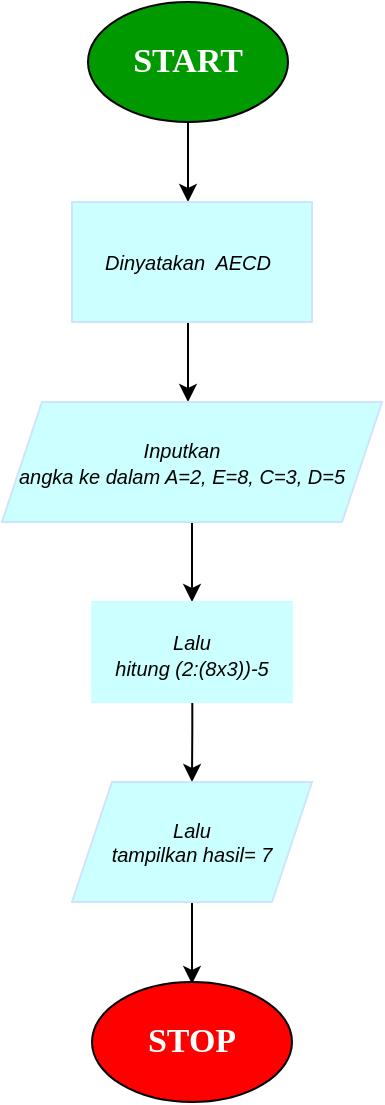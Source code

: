 <mxfile version="24.7.16">
  <diagram name="Page-1" id="d6Fp1K2athQnm-d3pZVk">
    <mxGraphModel dx="548" dy="341" grid="1" gridSize="10" guides="1" tooltips="1" connect="1" arrows="1" fold="1" page="1" pageScale="1" pageWidth="850" pageHeight="1100" math="0" shadow="0">
      <root>
        <mxCell id="0" />
        <mxCell id="1" parent="0" />
        <mxCell id="ubh9f7wKWHpqhO78miLS-34" value="" style="edgeStyle=orthogonalEdgeStyle;rounded=0;orthogonalLoop=1;jettySize=auto;html=1;" edge="1" parent="1">
          <mxGeometry relative="1" as="geometry">
            <mxPoint x="288" y="190" as="sourcePoint" />
            <mxPoint x="288" y="240" as="targetPoint" />
            <Array as="points">
              <mxPoint x="288" y="180" />
              <mxPoint x="288" y="180" />
            </Array>
          </mxGeometry>
        </mxCell>
        <mxCell id="ubh9f7wKWHpqhO78miLS-32" value="" style="edgeStyle=orthogonalEdgeStyle;rounded=0;orthogonalLoop=1;jettySize=auto;html=1;" edge="1" parent="1">
          <mxGeometry relative="1" as="geometry">
            <mxPoint x="290" y="476" as="sourcePoint" />
            <mxPoint x="290" y="531" as="targetPoint" />
          </mxGeometry>
        </mxCell>
        <mxCell id="ubh9f7wKWHpqhO78miLS-31" value="" style="edgeStyle=orthogonalEdgeStyle;rounded=0;orthogonalLoop=1;jettySize=auto;html=1;" edge="1" parent="1" source="ubh9f7wKWHpqhO78miLS-9" target="ubh9f7wKWHpqhO78miLS-18">
          <mxGeometry relative="1" as="geometry" />
        </mxCell>
        <mxCell id="ubh9f7wKWHpqhO78miLS-30" value="" style="edgeStyle=orthogonalEdgeStyle;rounded=0;orthogonalLoop=1;jettySize=auto;html=1;" edge="1" parent="1">
          <mxGeometry relative="1" as="geometry">
            <mxPoint x="290" y="283" as="sourcePoint" />
            <mxPoint x="290" y="340" as="targetPoint" />
            <Array as="points">
              <mxPoint x="290" y="273" />
              <mxPoint x="290" y="273" />
            </Array>
          </mxGeometry>
        </mxCell>
        <mxCell id="ubh9f7wKWHpqhO78miLS-25" value="" style="edgeStyle=orthogonalEdgeStyle;rounded=0;orthogonalLoop=1;jettySize=auto;html=1;" edge="1" parent="1" source="ubh9f7wKWHpqhO78miLS-2" target="ubh9f7wKWHpqhO78miLS-4">
          <mxGeometry relative="1" as="geometry" />
        </mxCell>
        <mxCell id="ubh9f7wKWHpqhO78miLS-3" value="" style="rounded=0;whiteSpace=wrap;html=1;fillColor=#CCFFFF;strokeColor=#CCE5FF;" vertex="1" parent="1">
          <mxGeometry x="230" y="140" width="120" height="60" as="geometry" />
        </mxCell>
        <mxCell id="ubh9f7wKWHpqhO78miLS-4" value="&lt;font face=&quot;Helvetica&quot; style=&quot;font-size: 10px;&quot;&gt;&lt;i&gt;Dinyatakan&amp;nbsp; AECD&lt;/i&gt;&lt;/font&gt;" style="text;strokeColor=none;align=center;fillColor=none;html=1;verticalAlign=middle;whiteSpace=wrap;rounded=0;" vertex="1" parent="1">
          <mxGeometry x="233" y="140" width="110" height="60" as="geometry" />
        </mxCell>
        <mxCell id="ubh9f7wKWHpqhO78miLS-5" value="" style="group" vertex="1" connectable="0" parent="1">
          <mxGeometry x="238" y="40" width="100" height="60" as="geometry" />
        </mxCell>
        <mxCell id="ubh9f7wKWHpqhO78miLS-1" value="" style="ellipse;whiteSpace=wrap;html=1;fillColor=#009900;" vertex="1" parent="ubh9f7wKWHpqhO78miLS-5">
          <mxGeometry width="100" height="60" as="geometry" />
        </mxCell>
        <mxCell id="ubh9f7wKWHpqhO78miLS-2" value="&lt;h3&gt;&lt;font face=&quot;Tahoma&quot; color=&quot;#ffffff&quot; style=&quot;font-size: 17px;&quot;&gt;START&lt;/font&gt;&lt;/h3&gt;" style="text;strokeColor=none;align=center;fillColor=none;html=1;verticalAlign=middle;whiteSpace=wrap;rounded=0;" vertex="1" parent="ubh9f7wKWHpqhO78miLS-5">
          <mxGeometry x="20" y="15" width="60" height="30" as="geometry" />
        </mxCell>
        <mxCell id="ubh9f7wKWHpqhO78miLS-11" value="" style="group" vertex="1" connectable="0" parent="1">
          <mxGeometry x="195" y="240" width="190" height="60" as="geometry" />
        </mxCell>
        <mxCell id="ubh9f7wKWHpqhO78miLS-6" value="" style="shape=parallelogram;perimeter=parallelogramPerimeter;whiteSpace=wrap;html=1;fixedSize=1;fillColor=#CCFFFF;strokeColor=#CCE5FF;" vertex="1" parent="ubh9f7wKWHpqhO78miLS-11">
          <mxGeometry width="190" height="60" as="geometry" />
        </mxCell>
        <mxCell id="ubh9f7wKWHpqhO78miLS-7" value="&lt;font style=&quot;font-size: 10px;&quot;&gt;&lt;i&gt;Inputkan&lt;/i&gt;&lt;/font&gt;&lt;div style=&quot;font-size: 10px;&quot;&gt;&lt;font style=&quot;font-size: 10px;&quot;&gt;&lt;i&gt;angka ke dalam A=2, E=8, C=3, D=5&lt;/i&gt;&lt;/font&gt;&lt;/div&gt;" style="text;strokeColor=none;align=center;fillColor=none;html=1;verticalAlign=middle;whiteSpace=wrap;rounded=0;" vertex="1" parent="ubh9f7wKWHpqhO78miLS-11">
          <mxGeometry y="10" width="180" height="40" as="geometry" />
        </mxCell>
        <mxCell id="ubh9f7wKWHpqhO78miLS-16" value="" style="group" vertex="1" connectable="0" parent="1">
          <mxGeometry x="240" y="360" width="100" height="50" as="geometry" />
        </mxCell>
        <mxCell id="ubh9f7wKWHpqhO78miLS-8" value="" style="rounded=0;whiteSpace=wrap;html=1;fillColor=#CCFFFF;strokeColor=#CCFFFF;" vertex="1" parent="ubh9f7wKWHpqhO78miLS-16">
          <mxGeometry y="-20" width="100" height="50" as="geometry" />
        </mxCell>
        <mxCell id="ubh9f7wKWHpqhO78miLS-9" value="&lt;font style=&quot;font-size: 10px;&quot;&gt;&lt;i&gt;Lalu&lt;/i&gt;&lt;/font&gt;&lt;div style=&quot;font-size: 10px;&quot;&gt;&lt;font style=&quot;font-size: 10px;&quot;&gt;&lt;i&gt;hitung (2:(8x3))-5&lt;/i&gt;&lt;/font&gt;&lt;/div&gt;" style="text;strokeColor=none;align=center;fillColor=none;html=1;verticalAlign=middle;whiteSpace=wrap;rounded=0;" vertex="1" parent="ubh9f7wKWHpqhO78miLS-16">
          <mxGeometry x="7" y="-8" width="86.26" height="27" as="geometry" />
        </mxCell>
        <mxCell id="ubh9f7wKWHpqhO78miLS-19" value="" style="group" vertex="1" connectable="0" parent="1">
          <mxGeometry x="230" y="430" width="120" height="60" as="geometry" />
        </mxCell>
        <mxCell id="ubh9f7wKWHpqhO78miLS-17" value="" style="shape=parallelogram;perimeter=parallelogramPerimeter;whiteSpace=wrap;html=1;fixedSize=1;fillColor=#CCFFFF;strokeColor=#CCE5FF;" vertex="1" parent="ubh9f7wKWHpqhO78miLS-19">
          <mxGeometry width="120" height="60" as="geometry" />
        </mxCell>
        <mxCell id="ubh9f7wKWHpqhO78miLS-18" value="&lt;i style=&quot;font-size: 10px;&quot;&gt;Lalu&lt;/i&gt;&lt;div style=&quot;font-size: 10px;&quot;&gt;&lt;i style=&quot;font-size: 10px;&quot;&gt;tampilkan hasil= 7&lt;/i&gt;&lt;/div&gt;" style="text;strokeColor=none;align=center;fillColor=none;html=1;verticalAlign=middle;whiteSpace=wrap;rounded=0;fontSize=10;" vertex="1" parent="ubh9f7wKWHpqhO78miLS-19">
          <mxGeometry width="120" height="60" as="geometry" />
        </mxCell>
        <mxCell id="ubh9f7wKWHpqhO78miLS-21" value="" style="group" vertex="1" connectable="0" parent="1">
          <mxGeometry x="240" y="530" width="100" height="60" as="geometry" />
        </mxCell>
        <mxCell id="ubh9f7wKWHpqhO78miLS-22" value="" style="ellipse;whiteSpace=wrap;html=1;fillColor=#FF0000;" vertex="1" parent="ubh9f7wKWHpqhO78miLS-21">
          <mxGeometry width="100" height="60" as="geometry" />
        </mxCell>
        <mxCell id="ubh9f7wKWHpqhO78miLS-23" value="&lt;h3&gt;&lt;font face=&quot;Tahoma&quot; color=&quot;#ffffff&quot; style=&quot;font-size: 17px;&quot;&gt;STOP&lt;/font&gt;&lt;/h3&gt;" style="text;strokeColor=none;align=center;fillColor=none;html=1;verticalAlign=middle;whiteSpace=wrap;rounded=0;" vertex="1" parent="ubh9f7wKWHpqhO78miLS-21">
          <mxGeometry x="20" y="15" width="60" height="30" as="geometry" />
        </mxCell>
      </root>
    </mxGraphModel>
  </diagram>
</mxfile>
